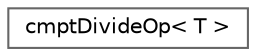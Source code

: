 digraph "Graphical Class Hierarchy"
{
 // LATEX_PDF_SIZE
  bgcolor="transparent";
  edge [fontname=Helvetica,fontsize=10,labelfontname=Helvetica,labelfontsize=10];
  node [fontname=Helvetica,fontsize=10,shape=box,height=0.2,width=0.4];
  rankdir="LR";
  Node0 [id="Node000000",label="cmptDivideOp\< T \>",height=0.2,width=0.4,color="grey40", fillcolor="white", style="filled",URL="$structFoam_1_1cmptDivideOp.html",tooltip=" "];
}
